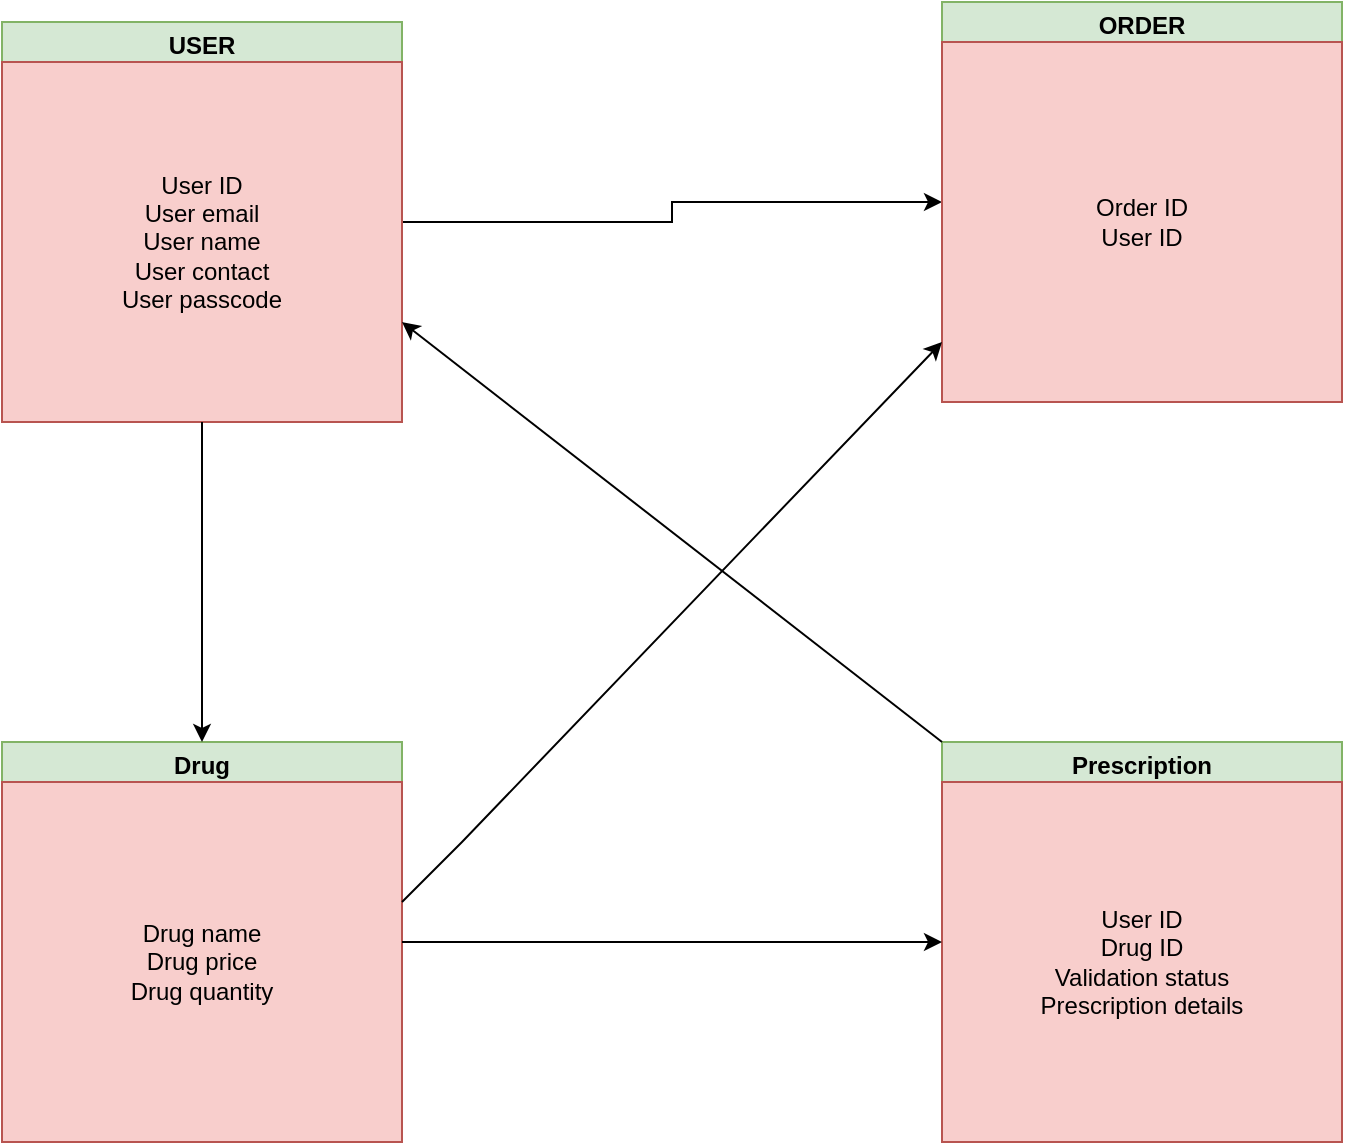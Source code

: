 <mxfile version="21.2.2" type="github">
  <diagram name="Page-1" id="KWV2EzLCmDAYzXwP4PHv">
    <mxGraphModel dx="1059" dy="573" grid="1" gridSize="10" guides="1" tooltips="1" connect="1" arrows="1" fold="1" page="1" pageScale="1" pageWidth="850" pageHeight="1100" math="0" shadow="0">
      <root>
        <object label="" id="0">
          <mxCell />
        </object>
        <mxCell id="1" parent="0" />
        <mxCell id="YPLRT-LyecmPRba67t4K-15" style="edgeStyle=orthogonalEdgeStyle;rounded=0;orthogonalLoop=1;jettySize=auto;html=1;exitX=1;exitY=0.5;exitDx=0;exitDy=0;entryX=0;entryY=0.5;entryDx=0;entryDy=0;" edge="1" parent="1" source="YPLRT-LyecmPRba67t4K-1" target="YPLRT-LyecmPRba67t4K-2">
          <mxGeometry relative="1" as="geometry" />
        </mxCell>
        <mxCell id="YPLRT-LyecmPRba67t4K-1" value="USER" style="swimlane;whiteSpace=wrap;html=1;fillColor=#d5e8d4;strokeColor=#82b366;startSize=23;" vertex="1" parent="1">
          <mxGeometry x="70" y="100" width="200" height="200" as="geometry" />
        </mxCell>
        <mxCell id="YPLRT-LyecmPRba67t4K-21" value="User ID&lt;br&gt;User email&lt;br&gt;User name&lt;br&gt;User contact&lt;br&gt;User passcode" style="text;html=1;strokeColor=#b85450;fillColor=#f8cecc;align=center;verticalAlign=middle;whiteSpace=wrap;rounded=0;" vertex="1" parent="YPLRT-LyecmPRba67t4K-1">
          <mxGeometry y="20" width="200" height="180" as="geometry" />
        </mxCell>
        <mxCell id="YPLRT-LyecmPRba67t4K-2" value="ORDER" style="swimlane;whiteSpace=wrap;html=1;fillColor=#d5e8d4;strokeColor=#82b366;" vertex="1" parent="1">
          <mxGeometry x="540" y="90" width="200" height="200" as="geometry" />
        </mxCell>
        <mxCell id="YPLRT-LyecmPRba67t4K-16" value="Order ID&lt;br&gt;User ID" style="text;html=1;strokeColor=#b85450;fillColor=#f8cecc;align=center;verticalAlign=middle;whiteSpace=wrap;rounded=0;" vertex="1" parent="YPLRT-LyecmPRba67t4K-2">
          <mxGeometry y="20" width="200" height="180" as="geometry" />
        </mxCell>
        <mxCell id="YPLRT-LyecmPRba67t4K-3" value="Drug" style="swimlane;whiteSpace=wrap;html=1;fillColor=#d5e8d4;strokeColor=#82b366;" vertex="1" parent="1">
          <mxGeometry x="70" y="460" width="200" height="200" as="geometry" />
        </mxCell>
        <mxCell id="YPLRT-LyecmPRba67t4K-18" value="Drug name&lt;br&gt;Drug price&lt;br&gt;Drug quantity" style="text;html=1;strokeColor=#b85450;fillColor=#f8cecc;align=center;verticalAlign=middle;whiteSpace=wrap;rounded=0;" vertex="1" parent="YPLRT-LyecmPRba67t4K-3">
          <mxGeometry y="20" width="200" height="180" as="geometry" />
        </mxCell>
        <mxCell id="YPLRT-LyecmPRba67t4K-4" value="Prescription" style="swimlane;whiteSpace=wrap;html=1;fillColor=#d5e8d4;strokeColor=#82b366;" vertex="1" parent="1">
          <mxGeometry x="540" y="460" width="200" height="200" as="geometry" />
        </mxCell>
        <mxCell id="YPLRT-LyecmPRba67t4K-17" value="User ID&lt;br&gt;Drug ID&lt;br&gt;Validation status&lt;br&gt;Prescription details" style="text;html=1;strokeColor=#b85450;fillColor=#f8cecc;align=center;verticalAlign=middle;whiteSpace=wrap;rounded=0;" vertex="1" parent="YPLRT-LyecmPRba67t4K-4">
          <mxGeometry y="20" width="200" height="180" as="geometry" />
        </mxCell>
        <mxCell id="YPLRT-LyecmPRba67t4K-6" value="" style="endArrow=classic;html=1;rounded=0;entryX=0.5;entryY=0;entryDx=0;entryDy=0;exitX=0.5;exitY=1;exitDx=0;exitDy=0;" edge="1" parent="1" source="YPLRT-LyecmPRba67t4K-1" target="YPLRT-LyecmPRba67t4K-3">
          <mxGeometry width="50" height="50" relative="1" as="geometry">
            <mxPoint x="340" y="300" as="sourcePoint" />
            <mxPoint x="390" y="250" as="targetPoint" />
            <Array as="points" />
          </mxGeometry>
        </mxCell>
        <mxCell id="YPLRT-LyecmPRba67t4K-7" value="" style="endArrow=classic;html=1;rounded=0;" edge="1" parent="1">
          <mxGeometry width="50" height="50" relative="1" as="geometry">
            <mxPoint x="300" y="510" as="sourcePoint" />
            <mxPoint x="540" y="260" as="targetPoint" />
            <Array as="points">
              <mxPoint x="270" y="540" />
              <mxPoint x="300" y="510" />
            </Array>
          </mxGeometry>
        </mxCell>
        <mxCell id="YPLRT-LyecmPRba67t4K-8" value="" style="endArrow=classic;html=1;rounded=0;entryX=0;entryY=0.5;entryDx=0;entryDy=0;exitX=1;exitY=0.5;exitDx=0;exitDy=0;" edge="1" parent="1" source="YPLRT-LyecmPRba67t4K-3" target="YPLRT-LyecmPRba67t4K-4">
          <mxGeometry width="50" height="50" relative="1" as="geometry">
            <mxPoint x="340" y="300" as="sourcePoint" />
            <mxPoint x="390" y="250" as="targetPoint" />
          </mxGeometry>
        </mxCell>
        <mxCell id="YPLRT-LyecmPRba67t4K-9" value="" style="endArrow=classic;html=1;rounded=0;entryX=1;entryY=0.75;entryDx=0;entryDy=0;exitX=0;exitY=0;exitDx=0;exitDy=0;" edge="1" parent="1" source="YPLRT-LyecmPRba67t4K-4" target="YPLRT-LyecmPRba67t4K-1">
          <mxGeometry width="50" height="50" relative="1" as="geometry">
            <mxPoint x="540" y="450" as="sourcePoint" />
            <mxPoint x="390" y="250" as="targetPoint" />
          </mxGeometry>
        </mxCell>
      </root>
    </mxGraphModel>
  </diagram>
</mxfile>
